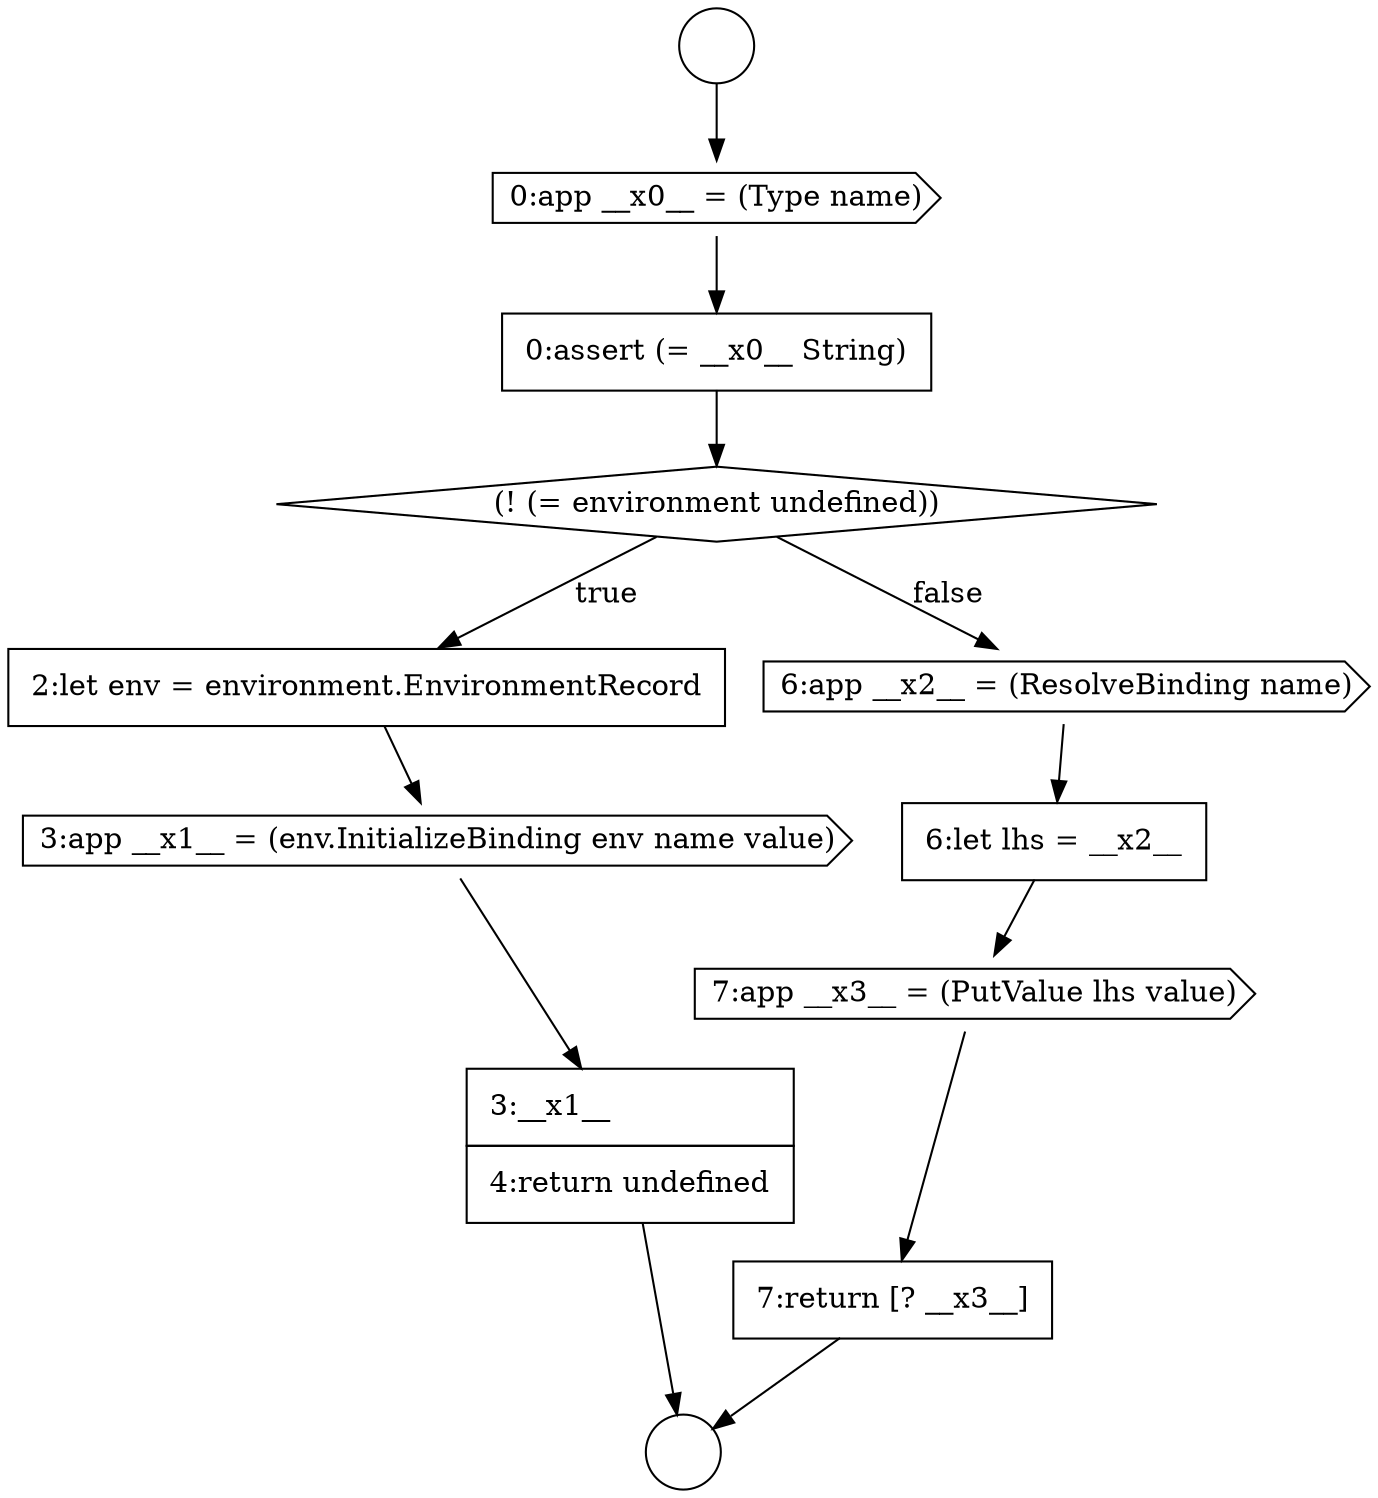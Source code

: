 digraph {
  node3167 [shape=none, margin=0, label=<<font color="black">
    <table border="0" cellborder="1" cellspacing="0" cellpadding="10">
      <tr><td align="left">7:return [? __x3__]</td></tr>
    </table>
  </font>> color="black" fillcolor="white" style=filled]
  node3163 [shape=none, margin=0, label=<<font color="black">
    <table border="0" cellborder="1" cellspacing="0" cellpadding="10">
      <tr><td align="left">3:__x1__</td></tr>
      <tr><td align="left">4:return undefined</td></tr>
    </table>
  </font>> color="black" fillcolor="white" style=filled]
  node3157 [shape=circle label=" " color="black" fillcolor="white" style=filled]
  node3166 [shape=cds, label=<<font color="black">7:app __x3__ = (PutValue lhs value)</font>> color="black" fillcolor="white" style=filled]
  node3162 [shape=cds, label=<<font color="black">3:app __x1__ = (env.InitializeBinding env name value)</font>> color="black" fillcolor="white" style=filled]
  node3158 [shape=cds, label=<<font color="black">0:app __x0__ = (Type name)</font>> color="black" fillcolor="white" style=filled]
  node3160 [shape=diamond, label=<<font color="black">(! (= environment undefined))</font>> color="black" fillcolor="white" style=filled]
  node3165 [shape=none, margin=0, label=<<font color="black">
    <table border="0" cellborder="1" cellspacing="0" cellpadding="10">
      <tr><td align="left">6:let lhs = __x2__</td></tr>
    </table>
  </font>> color="black" fillcolor="white" style=filled]
  node3159 [shape=none, margin=0, label=<<font color="black">
    <table border="0" cellborder="1" cellspacing="0" cellpadding="10">
      <tr><td align="left">0:assert (= __x0__ String)</td></tr>
    </table>
  </font>> color="black" fillcolor="white" style=filled]
  node3161 [shape=none, margin=0, label=<<font color="black">
    <table border="0" cellborder="1" cellspacing="0" cellpadding="10">
      <tr><td align="left">2:let env = environment.EnvironmentRecord</td></tr>
    </table>
  </font>> color="black" fillcolor="white" style=filled]
  node3156 [shape=circle label=" " color="black" fillcolor="white" style=filled]
  node3164 [shape=cds, label=<<font color="black">6:app __x2__ = (ResolveBinding name)</font>> color="black" fillcolor="white" style=filled]
  node3162 -> node3163 [ color="black"]
  node3161 -> node3162 [ color="black"]
  node3159 -> node3160 [ color="black"]
  node3165 -> node3166 [ color="black"]
  node3166 -> node3167 [ color="black"]
  node3160 -> node3161 [label=<<font color="black">true</font>> color="black"]
  node3160 -> node3164 [label=<<font color="black">false</font>> color="black"]
  node3163 -> node3157 [ color="black"]
  node3158 -> node3159 [ color="black"]
  node3167 -> node3157 [ color="black"]
  node3156 -> node3158 [ color="black"]
  node3164 -> node3165 [ color="black"]
}
